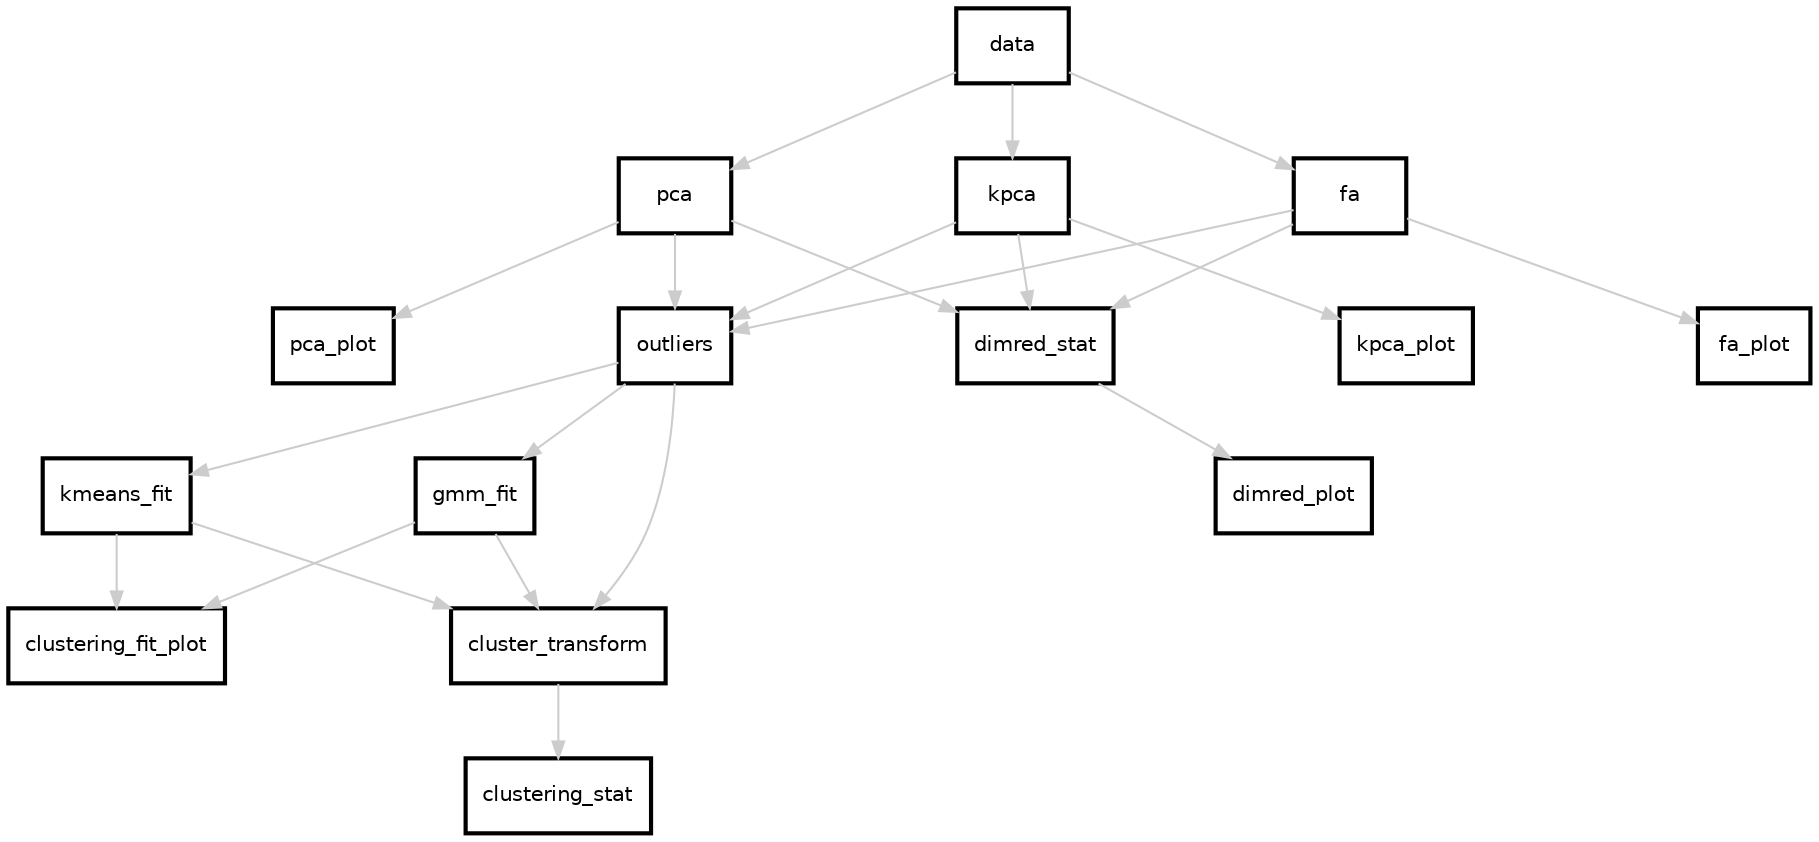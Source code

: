 digraph snakemake_dag {
    graph[bgcolor=white, margin=0,fontname="helvetica"];
    node[shape=rectangle, style=rectangle, fontname="helvetica", fontsize=10, penwidth=2];
    edge[penwidth=1, color=grey80, arrowsize=.8];
    nodesep=1.5;
    15[label = "data",style="rectangle"];
	1[label = "pca",style="rectangle"];
	2[label = "pca_plot", style="rectangle"];
	3[label = "outliers", style="rectangle"];
	4[label = "fa", style="rectangle"];
	5[label = "cluster_transform",style="rectangle"];
	6[label = "gmm_fit",  style="rectangle"];
	7[label = "dimred_stat",style="rectangle"];
	8[label = "kpca", style="rectangle"];
	9[label = "kpca_plot", style="rectangle"];
	10[label = "clustering_stat", style="rectangle"];
	11[label = "kmeans_fit",  style="rectangle"];
	12[label = "dimred_plot",  style="rectangle"];
	13[label = "fa_plot",  style="rectangle"];
	14[label = "clustering_fit_plot",style="rectangle"];	
	15 -> 1
	15 -> 4
	15 -> 8
	1 -> 2
	8 -> 3
	1 -> 3
	4 -> 3
	11 -> 5
	6 -> 5
	3 -> 5
	3 -> 6
	8 -> 7
	1 -> 7
	4 -> 7
	8 -> 9
	5 -> 10
	3 -> 11
	7 -> 12
	4 -> 13
	11 -> 14
	6 -> 14
}            
